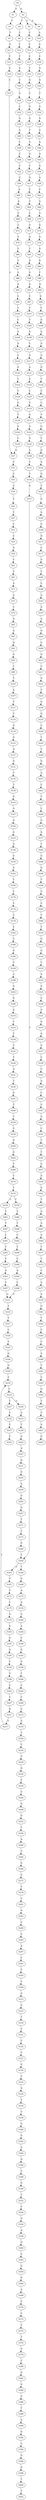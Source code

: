 strict digraph  {
	S0 -> S1 [ label = A ];
	S0 -> S2 [ label = G ];
	S1 -> S3 [ label = T ];
	S2 -> S4 [ label = T ];
	S2 -> S5 [ label = G ];
	S2 -> S6 [ label = A ];
	S3 -> S7 [ label = T ];
	S4 -> S8 [ label = C ];
	S5 -> S9 [ label = C ];
	S6 -> S10 [ label = A ];
	S7 -> S11 [ label = G ];
	S8 -> S12 [ label = T ];
	S9 -> S13 [ label = C ];
	S10 -> S14 [ label = A ];
	S11 -> S15 [ label = T ];
	S12 -> S16 [ label = T ];
	S13 -> S17 [ label = C ];
	S14 -> S18 [ label = C ];
	S15 -> S19 [ label = A ];
	S16 -> S20 [ label = A ];
	S17 -> S21 [ label = T ];
	S18 -> S22 [ label = A ];
	S19 -> S23 [ label = C ];
	S20 -> S24 [ label = C ];
	S21 -> S25 [ label = G ];
	S22 -> S26 [ label = G ];
	S23 -> S27 [ label = A ];
	S24 -> S28 [ label = A ];
	S25 -> S29 [ label = C ];
	S26 -> S30 [ label = T ];
	S27 -> S31 [ label = C ];
	S28 -> S32 [ label = C ];
	S29 -> S33 [ label = G ];
	S30 -> S34 [ label = G ];
	S31 -> S35 [ label = C ];
	S32 -> S36 [ label = G ];
	S33 -> S37 [ label = G ];
	S34 -> S38 [ label = A ];
	S35 -> S39 [ label = A ];
	S36 -> S40 [ label = A ];
	S37 -> S41 [ label = T ];
	S38 -> S42 [ label = A ];
	S39 -> S43 [ label = T ];
	S40 -> S44 [ label = C ];
	S41 -> S45 [ label = A ];
	S42 -> S46 [ label = G ];
	S43 -> S47 [ label = T ];
	S44 -> S48 [ label = C ];
	S45 -> S49 [ label = G ];
	S46 -> S50 [ label = G ];
	S47 -> S51 [ label = C ];
	S48 -> S52 [ label = C ];
	S49 -> S53 [ label = C ];
	S50 -> S54 [ label = G ];
	S51 -> S55 [ label = C ];
	S52 -> S56 [ label = C ];
	S53 -> S57 [ label = G ];
	S54 -> S58 [ label = A ];
	S55 -> S59 [ label = A ];
	S56 -> S60 [ label = A ];
	S57 -> S61 [ label = C ];
	S58 -> S62 [ label = C ];
	S59 -> S63 [ label = C ];
	S60 -> S64 [ label = A ];
	S61 -> S65 [ label = T ];
	S62 -> S66 [ label = A ];
	S63 -> S67 [ label = C ];
	S64 -> S68 [ label = C ];
	S65 -> S69 [ label = C ];
	S66 -> S70 [ label = A ];
	S67 -> S71 [ label = A ];
	S68 -> S72 [ label = C ];
	S69 -> S73 [ label = G ];
	S70 -> S74 [ label = G ];
	S71 -> S75 [ label = A ];
	S72 -> S76 [ label = T ];
	S73 -> S77 [ label = G ];
	S74 -> S78 [ label = A ];
	S75 -> S79 [ label = C ];
	S76 -> S80 [ label = C ];
	S77 -> S81 [ label = T ];
	S78 -> S82 [ label = A ];
	S79 -> S83 [ label = A ];
	S80 -> S84 [ label = T ];
	S81 -> S85 [ label = A ];
	S82 -> S86 [ label = G ];
	S83 -> S87 [ label = A ];
	S84 -> S88 [ label = A ];
	S85 -> S89 [ label = G ];
	S86 -> S90 [ label = C ];
	S87 -> S91 [ label = G ];
	S88 -> S92 [ label = A ];
	S89 -> S93 [ label = G ];
	S90 -> S94 [ label = G ];
	S91 -> S95 [ label = G ];
	S92 -> S96 [ label = C ];
	S93 -> S97 [ label = C ];
	S94 -> S98 [ label = G ];
	S95 -> S99 [ label = T ];
	S96 -> S100 [ label = C ];
	S97 -> S101 [ label = C ];
	S98 -> S102 [ label = T ];
	S99 -> S103 [ label = T ];
	S100 -> S104 [ label = C ];
	S101 -> S105 [ label = T ];
	S102 -> S106 [ label = G ];
	S103 -> S107 [ label = A ];
	S104 -> S108 [ label = A ];
	S105 -> S109 [ label = A ];
	S106 -> S110 [ label = A ];
	S107 -> S111 [ label = T ];
	S108 -> S112 [ label = A ];
	S109 -> S113 [ label = C ];
	S110 -> S114 [ label = A ];
	S111 -> S115 [ label = T ];
	S112 -> S116 [ label = C ];
	S113 -> S117 [ label = G ];
	S114 -> S118 [ label = A ];
	S115 -> S119 [ label = G ];
	S116 -> S120 [ label = A ];
	S117 -> S121 [ label = A ];
	S118 -> S122 [ label = G ];
	S119 -> S123 [ label = G ];
	S120 -> S124 [ label = T ];
	S121 -> S125 [ label = G ];
	S122 -> S126 [ label = T ];
	S123 -> S127 [ label = A ];
	S124 -> S128 [ label = T ];
	S125 -> S129 [ label = C ];
	S126 -> S130 [ label = C ];
	S127 -> S131 [ label = G ];
	S128 -> S132 [ label = G ];
	S129 -> S133 [ label = C ];
	S130 -> S134 [ label = C ];
	S131 -> S135 [ label = T ];
	S132 -> S136 [ label = T ];
	S133 -> S137 [ label = G ];
	S134 -> S138 [ label = T ];
	S135 -> S139 [ label = T ];
	S136 -> S140 [ label = A ];
	S137 -> S141 [ label = A ];
	S138 -> S142 [ label = G ];
	S139 -> S143 [ label = G ];
	S140 -> S144 [ label = C ];
	S141 -> S145 [ label = G ];
	S142 -> S146 [ label = T ];
	S143 -> S147 [ label = A ];
	S144 -> S27 [ label = A ];
	S145 -> S148 [ label = G ];
	S146 -> S149 [ label = G ];
	S147 -> S150 [ label = A ];
	S148 -> S151 [ label = T ];
	S149 -> S152 [ label = A ];
	S150 -> S153 [ label = A ];
	S151 -> S154 [ label = T ];
	S152 -> S155 [ label = G ];
	S153 -> S156 [ label = A ];
	S154 -> S157 [ label = G ];
	S155 -> S158 [ label = T ];
	S156 -> S159 [ label = G ];
	S157 -> S160 [ label = T ];
	S158 -> S161 [ label = G ];
	S159 -> S162 [ label = A ];
	S160 -> S163 [ label = G ];
	S160 -> S164 [ label = T ];
	S161 -> S165 [ label = A ];
	S162 -> S166 [ label = T ];
	S163 -> S167 [ label = T ];
	S164 -> S168 [ label = G ];
	S165 -> S169 [ label = G ];
	S166 -> S170 [ label = C ];
	S167 -> S171 [ label = T ];
	S168 -> S172 [ label = A ];
	S169 -> S173 [ label = G ];
	S170 -> S174 [ label = C ];
	S171 -> S175 [ label = C ];
	S172 -> S176 [ label = A ];
	S173 -> S177 [ label = C ];
	S174 -> S178 [ label = C ];
	S175 -> S179 [ label = A ];
	S176 -> S180 [ label = C ];
	S177 -> S181 [ label = G ];
	S178 -> S182 [ label = C ];
	S179 -> S183 [ label = A ];
	S180 -> S184 [ label = A ];
	S181 -> S185 [ label = T ];
	S182 -> S186 [ label = C ];
	S183 -> S187 [ label = G ];
	S184 -> S188 [ label = C ];
	S185 -> S189 [ label = C ];
	S186 -> S190 [ label = G ];
	S187 -> S191 [ label = G ];
	S188 -> S192 [ label = G ];
	S189 -> S193 [ label = A ];
	S190 -> S194 [ label = T ];
	S191 -> S195 [ label = T ];
	S192 -> S196 [ label = G ];
	S193 -> S197 [ label = A ];
	S194 -> S198 [ label = C ];
	S195 -> S199 [ label = T ];
	S196 -> S200 [ label = T ];
	S197 -> S201 [ label = A ];
	S198 -> S202 [ label = G ];
	S199 -> S203 [ label = C ];
	S200 -> S204 [ label = C ];
	S201 -> S205 [ label = G ];
	S202 -> S206 [ label = G ];
	S203 -> S207 [ label = T ];
	S204 -> S208 [ label = C ];
	S205 -> S209 [ label = A ];
	S206 -> S210 [ label = G ];
	S207 -> S211 [ label = G ];
	S208 -> S212 [ label = C ];
	S209 -> S213 [ label = G ];
	S210 -> S214 [ label = T ];
	S211 -> S215 [ label = G ];
	S212 -> S216 [ label = G ];
	S213 -> S217 [ label = C ];
	S214 -> S218 [ label = T ];
	S215 -> S219 [ label = T ];
	S216 -> S220 [ label = T ];
	S217 -> S221 [ label = A ];
	S218 -> S222 [ label = T ];
	S219 -> S223 [ label = T ];
	S220 -> S224 [ label = C ];
	S221 -> S225 [ label = T ];
	S222 -> S226 [ label = T ];
	S223 -> S227 [ label = T ];
	S223 -> S228 [ label = G ];
	S224 -> S229 [ label = C ];
	S225 -> S230 [ label = G ];
	S226 -> S231 [ label = A ];
	S227 -> S232 [ label = T ];
	S228 -> S233 [ label = A ];
	S229 -> S234 [ label = G ];
	S230 -> S235 [ label = G ];
	S231 -> S236 [ label = T ];
	S232 -> S237 [ label = C ];
	S233 -> S238 [ label = T ];
	S234 -> S239 [ label = C ];
	S235 -> S240 [ label = C ];
	S236 -> S241 [ label = G ];
	S237 -> S242 [ label = T ];
	S238 -> S243 [ label = A ];
	S239 -> S244 [ label = C ];
	S240 -> S245 [ label = T ];
	S241 -> S246 [ label = T ];
	S243 -> S247 [ label = A ];
	S244 -> S248 [ label = G ];
	S245 -> S249 [ label = T ];
	S246 -> S250 [ label = T ];
	S247 -> S251 [ label = G ];
	S248 -> S252 [ label = G ];
	S249 -> S253 [ label = G ];
	S250 -> S254 [ label = C ];
	S251 -> S255 [ label = G ];
	S252 -> S256 [ label = C ];
	S253 -> S257 [ label = A ];
	S254 -> S258 [ label = G ];
	S255 -> S259 [ label = A ];
	S256 -> S260 [ label = A ];
	S257 -> S261 [ label = C ];
	S258 -> S262 [ label = G ];
	S259 -> S263 [ label = G ];
	S260 -> S264 [ label = C ];
	S261 -> S265 [ label = T ];
	S262 -> S266 [ label = T ];
	S263 -> S267 [ label = G ];
	S264 -> S268 [ label = G ];
	S265 -> S269 [ label = C ];
	S266 -> S270 [ label = T ];
	S267 -> S271 [ label = T ];
	S268 -> S272 [ label = G ];
	S269 -> S273 [ label = G ];
	S270 -> S274 [ label = T ];
	S271 -> S275 [ label = T ];
	S272 -> S276 [ label = C ];
	S273 -> S277 [ label = A ];
	S274 -> S278 [ label = C ];
	S274 -> S279 [ label = T ];
	S275 -> S280 [ label = G ];
	S276 -> S281 [ label = C ];
	S277 -> S282 [ label = T ];
	S278 -> S283 [ label = T ];
	S279 -> S284 [ label = T ];
	S280 -> S160 [ label = T ];
	S281 -> S285 [ label = G ];
	S282 -> S286 [ label = G ];
	S283 -> S287 [ label = T ];
	S284 -> S288 [ label = T ];
	S285 -> S289 [ label = C ];
	S286 -> S290 [ label = G ];
	S287 -> S291 [ label = C ];
	S288 -> S292 [ label = C ];
	S289 -> S293 [ label = C ];
	S290 -> S294 [ label = T ];
	S291 -> S295 [ label = T ];
	S292 -> S296 [ label = T ];
	S293 -> S297 [ label = A ];
	S294 -> S298 [ label = A ];
	S295 -> S299 [ label = C ];
	S296 -> S300 [ label = C ];
	S297 -> S301 [ label = C ];
	S298 -> S302 [ label = C ];
	S299 -> S303 [ label = A ];
	S300 -> S304 [ label = A ];
	S301 -> S305 [ label = C ];
	S302 -> S306 [ label = T ];
	S303 -> S307 [ label = C ];
	S304 -> S308 [ label = C ];
	S305 -> S309 [ label = C ];
	S306 -> S310 [ label = T ];
	S307 -> S311 [ label = G ];
	S308 -> S311 [ label = G ];
	S309 -> S312 [ label = G ];
	S310 -> S313 [ label = G ];
	S311 -> S314 [ label = T ];
	S312 -> S315 [ label = C ];
	S313 -> S316 [ label = G ];
	S314 -> S317 [ label = T ];
	S315 -> S318 [ label = T ];
	S316 -> S319 [ label = T ];
	S317 -> S320 [ label = C ];
	S318 -> S321 [ label = C ];
	S319 -> S322 [ label = A ];
	S320 -> S323 [ label = T ];
	S321 -> S324 [ label = C ];
	S322 -> S325 [ label = A ];
	S323 -> S326 [ label = G ];
	S324 -> S327 [ label = C ];
	S325 -> S328 [ label = A ];
	S326 -> S329 [ label = G ];
	S327 -> S330 [ label = G ];
	S328 -> S331 [ label = A ];
	S329 -> S219 [ label = T ];
	S330 -> S332 [ label = C ];
	S331 -> S333 [ label = G ];
	S332 -> S334 [ label = A ];
	S333 -> S335 [ label = A ];
	S334 -> S336 [ label = T ];
	S335 -> S337 [ label = A ];
	S336 -> S338 [ label = C ];
	S337 -> S339 [ label = C ];
	S338 -> S340 [ label = C ];
	S339 -> S341 [ label = C ];
	S340 -> S342 [ label = G ];
	S341 -> S343 [ label = A ];
	S342 -> S344 [ label = A ];
	S343 -> S345 [ label = C ];
	S344 -> S346 [ label = G ];
	S345 -> S347 [ label = C ];
	S346 -> S348 [ label = C ];
	S347 -> S349 [ label = A ];
	S348 -> S350 [ label = G ];
	S349 -> S351 [ label = C ];
	S350 -> S352 [ label = T ];
	S351 -> S353 [ label = T ];
	S352 -> S354 [ label = C ];
	S353 -> S355 [ label = T ];
	S354 -> S356 [ label = G ];
	S355 -> S357 [ label = G ];
	S356 -> S358 [ label = A ];
	S357 -> S359 [ label = A ];
	S358 -> S360 [ label = G ];
	S359 -> S361 [ label = A ];
	S360 -> S362 [ label = C ];
	S361 -> S363 [ label = T ];
	S362 -> S364 [ label = G ];
	S363 -> S365 [ label = A ];
	S364 -> S366 [ label = G ];
	S365 -> S367 [ label = A ];
	S366 -> S368 [ label = A ];
	S367 -> S369 [ label = A ];
	S368 -> S370 [ label = C ];
	S369 -> S371 [ label = T ];
	S370 -> S372 [ label = C ];
	S371 -> S373 [ label = T ];
	S372 -> S374 [ label = T ];
	S373 -> S375 [ label = T ];
	S374 -> S376 [ label = T ];
	S375 -> S377 [ label = A ];
	S376 -> S378 [ label = G ];
	S377 -> S379 [ label = A ];
	S378 -> S380 [ label = C ];
	S379 -> S381 [ label = G ];
	S380 -> S382 [ label = G ];
	S381 -> S383 [ label = T ];
	S382 -> S384 [ label = G ];
	S383 -> S385 [ label = C ];
	S384 -> S386 [ label = C ];
	S385 -> S387 [ label = C ];
	S386 -> S388 [ label = T ];
	S387 -> S389 [ label = A ];
	S388 -> S390 [ label = A ];
	S389 -> S391 [ label = T ];
	S390 -> S392 [ label = G ];
	S391 -> S393 [ label = C ];
	S392 -> S394 [ label = C ];
	S393 -> S395 [ label = G ];
	S394 -> S396 [ label = G ];
	S395 -> S397 [ label = T ];
	S396 -> S398 [ label = G ];
	S397 -> S399 [ label = T ];
	S398 -> S400 [ label = T ];
	S399 -> S401 [ label = A ];
	S400 -> S402 [ label = T ];
	S401 -> S403 [ label = G ];
}
